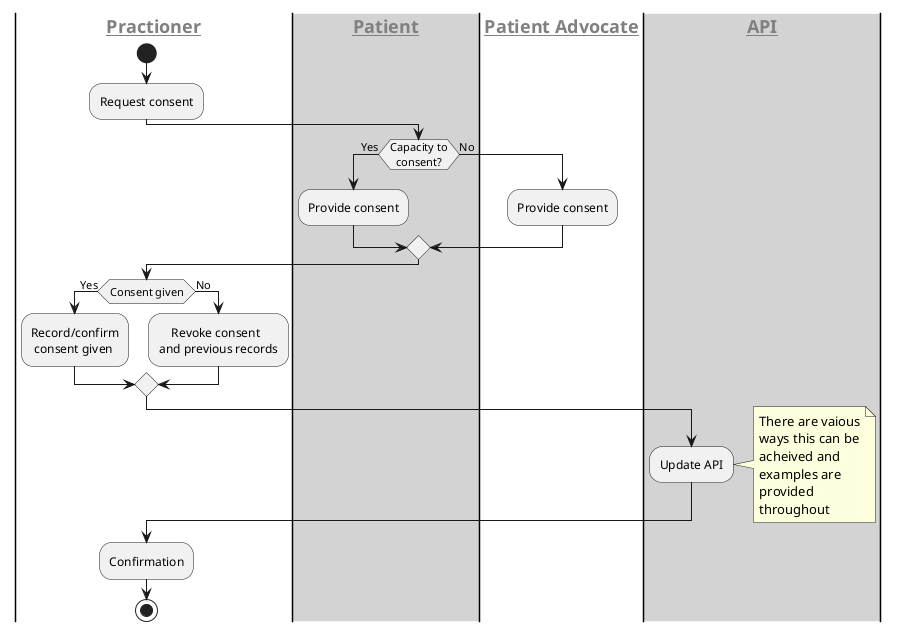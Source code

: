 @startuml

|<font color=gray><b><u>Practioner</u></b></font>|
start
:Request consent;

|#LightGray|<font color=gray><b><u>Patient</u></b></font>|
if (Capacity to\n  consent?) is (Yes) then
:Provide consent; 
else (No)

|<font color=gray><b><u>Patient Advocate</u></b></font>|
:Provide consent; 
endif

|<font color=gray><b><u>Practioner</u></b></font>|
if (Consent given) is (Yes) then
:Record/confirm\n consent given;
else (No)
:    Revoke consent\nand previous records;
endif

|#LightGray|<font color=gray><b><u>API</u></b></font>|
:Update API;
note right
There are vaious
ways this can be
acheived and 
examples are 
provided 
throughout
end note

|<font color=gray><b><u>Practioner</u></b></font>|
:Confirmation;
stop

@enduml